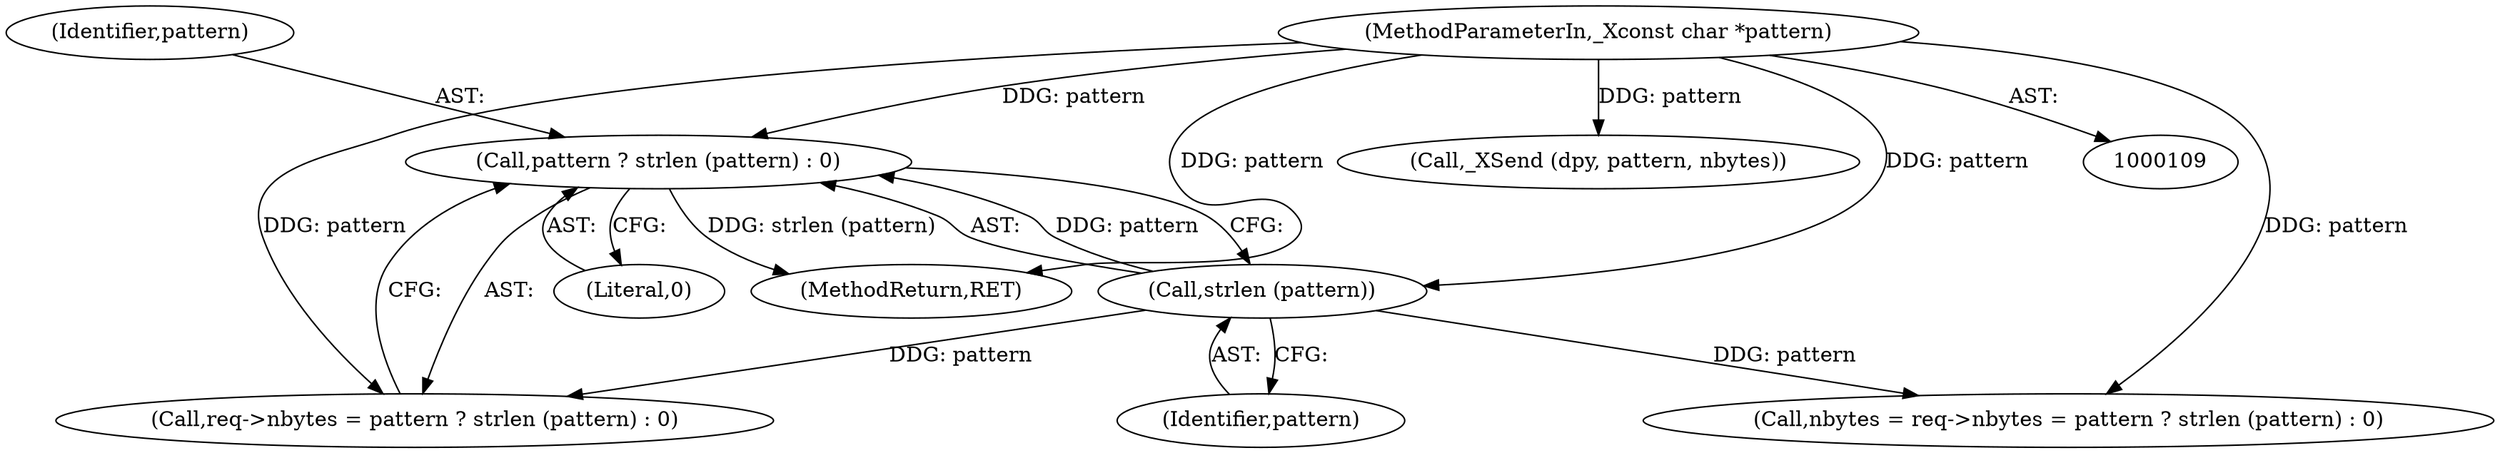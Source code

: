 digraph "0_libx11_8c29f1607a31dac0911e45a0dd3d74173822b3c9@API" {
"1000153" [label="(Call,pattern ? strlen (pattern) : 0)"];
"1000111" [label="(MethodParameterIn,_Xconst char *pattern)"];
"1000155" [label="(Call,strlen (pattern))"];
"1000111" [label="(MethodParameterIn,_Xconst char *pattern)"];
"1000156" [label="(Identifier,pattern)"];
"1000149" [label="(Call,req->nbytes = pattern ? strlen (pattern) : 0)"];
"1000155" [label="(Call,strlen (pattern))"];
"1000343" [label="(MethodReturn,RET)"];
"1000157" [label="(Literal,0)"];
"1000153" [label="(Call,pattern ? strlen (pattern) : 0)"];
"1000167" [label="(Call,_XSend (dpy, pattern, nbytes))"];
"1000154" [label="(Identifier,pattern)"];
"1000147" [label="(Call,nbytes = req->nbytes = pattern ? strlen (pattern) : 0)"];
"1000153" -> "1000149"  [label="AST: "];
"1000153" -> "1000155"  [label="CFG: "];
"1000153" -> "1000157"  [label="CFG: "];
"1000154" -> "1000153"  [label="AST: "];
"1000155" -> "1000153"  [label="AST: "];
"1000157" -> "1000153"  [label="AST: "];
"1000149" -> "1000153"  [label="CFG: "];
"1000153" -> "1000343"  [label="DDG: strlen (pattern)"];
"1000111" -> "1000153"  [label="DDG: pattern"];
"1000155" -> "1000153"  [label="DDG: pattern"];
"1000111" -> "1000109"  [label="AST: "];
"1000111" -> "1000343"  [label="DDG: pattern"];
"1000111" -> "1000147"  [label="DDG: pattern"];
"1000111" -> "1000149"  [label="DDG: pattern"];
"1000111" -> "1000155"  [label="DDG: pattern"];
"1000111" -> "1000167"  [label="DDG: pattern"];
"1000155" -> "1000156"  [label="CFG: "];
"1000156" -> "1000155"  [label="AST: "];
"1000155" -> "1000147"  [label="DDG: pattern"];
"1000155" -> "1000149"  [label="DDG: pattern"];
}
